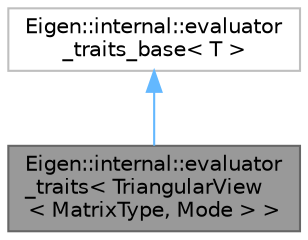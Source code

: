 digraph "Eigen::internal::evaluator_traits&lt; TriangularView&lt; MatrixType, Mode &gt; &gt;"
{
 // LATEX_PDF_SIZE
  bgcolor="transparent";
  edge [fontname=Helvetica,fontsize=10,labelfontname=Helvetica,labelfontsize=10];
  node [fontname=Helvetica,fontsize=10,shape=box,height=0.2,width=0.4];
  Node1 [id="Node000001",label="Eigen::internal::evaluator\l_traits\< TriangularView\l\< MatrixType, Mode \> \>",height=0.2,width=0.4,color="gray40", fillcolor="grey60", style="filled", fontcolor="black",tooltip=" "];
  Node2 -> Node1 [id="edge2_Node000001_Node000002",dir="back",color="steelblue1",style="solid",tooltip=" "];
  Node2 [id="Node000002",label="Eigen::internal::evaluator\l_traits_base\< T \>",height=0.2,width=0.4,color="grey75", fillcolor="white", style="filled",URL="$structEigen_1_1internal_1_1evaluator__traits__base.html",tooltip=" "];
}
